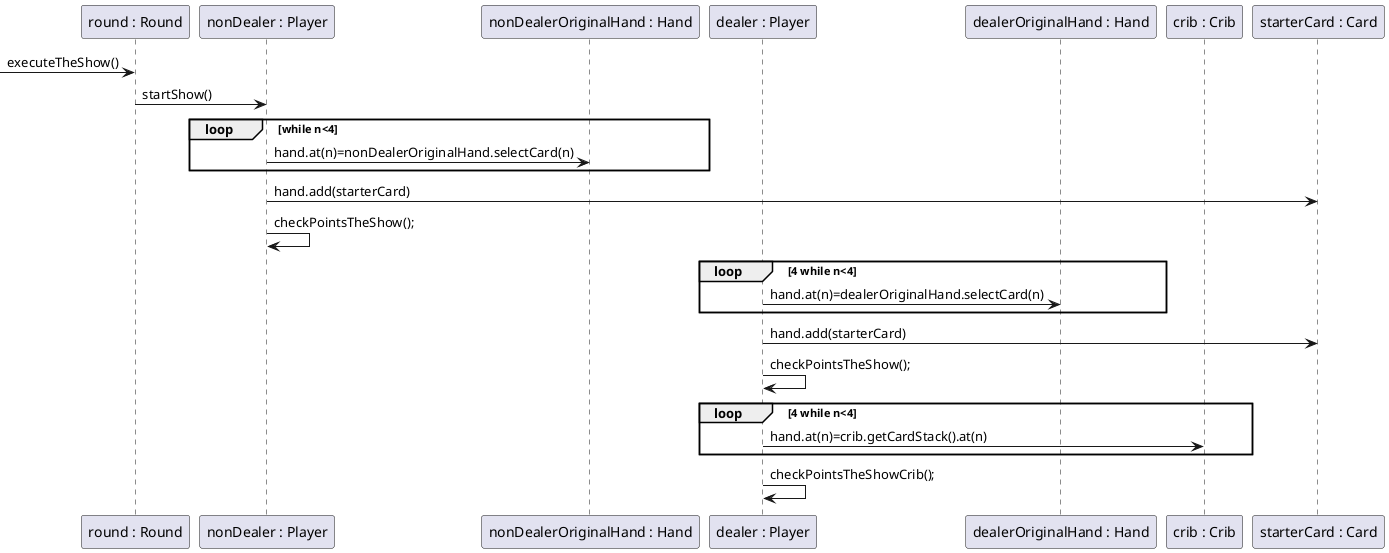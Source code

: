 @startuml the_show

[-> "round : Round": executeTheShow()


participant "round : Round"
participant "nonDealer : Player"
participant "nonDealerOriginalHand : Hand"
participant "dealer : Player"
participant "dealerOriginalHand : Hand"
participant "crib : Crib"
participant "starterCard : Card"

"round : Round" -> "nonDealer : Player": startShow()

loop while n<4
"nonDealer : Player" -> "nonDealerOriginalHand : Hand": hand.at(n)=nonDealerOriginalHand.selectCard(n)
end
"nonDealer : Player" -> "starterCard : Card": hand.add(starterCard)
"nonDealer : Player" -> "nonDealer : Player": checkPointsTheShow();

loop 4 while n<4
"dealer : Player" -> "dealerOriginalHand : Hand": hand.at(n)=dealerOriginalHand.selectCard(n)
end
"dealer : Player" -> "starterCard : Card": hand.add(starterCard)
"dealer : Player" -> "dealer : Player": checkPointsTheShow();

loop 4 while n<4
"dealer : Player" -> "crib : Crib": hand.at(n)=crib.getCardStack().at(n)
end
"dealer : Player" -> "dealer : Player": checkPointsTheShowCrib();





@enduml